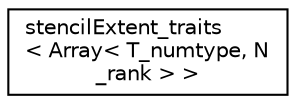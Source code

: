 digraph "Graphical Class Hierarchy"
{
 // INTERACTIVE_SVG=YES
  edge [fontname="Helvetica",fontsize="10",labelfontname="Helvetica",labelfontsize="10"];
  node [fontname="Helvetica",fontsize="10",shape=record];
  rankdir="LR";
  Node0 [label="stencilExtent_traits\l\< Array\< T_numtype, N\l_rank \> \>",height=0.2,width=0.4,color="black", fillcolor="white", style="filled",URL="$structstencilExtent__traits_3_01Array_3_01T__numtype_00_01N__rank_01_4_01_4.html"];
}
